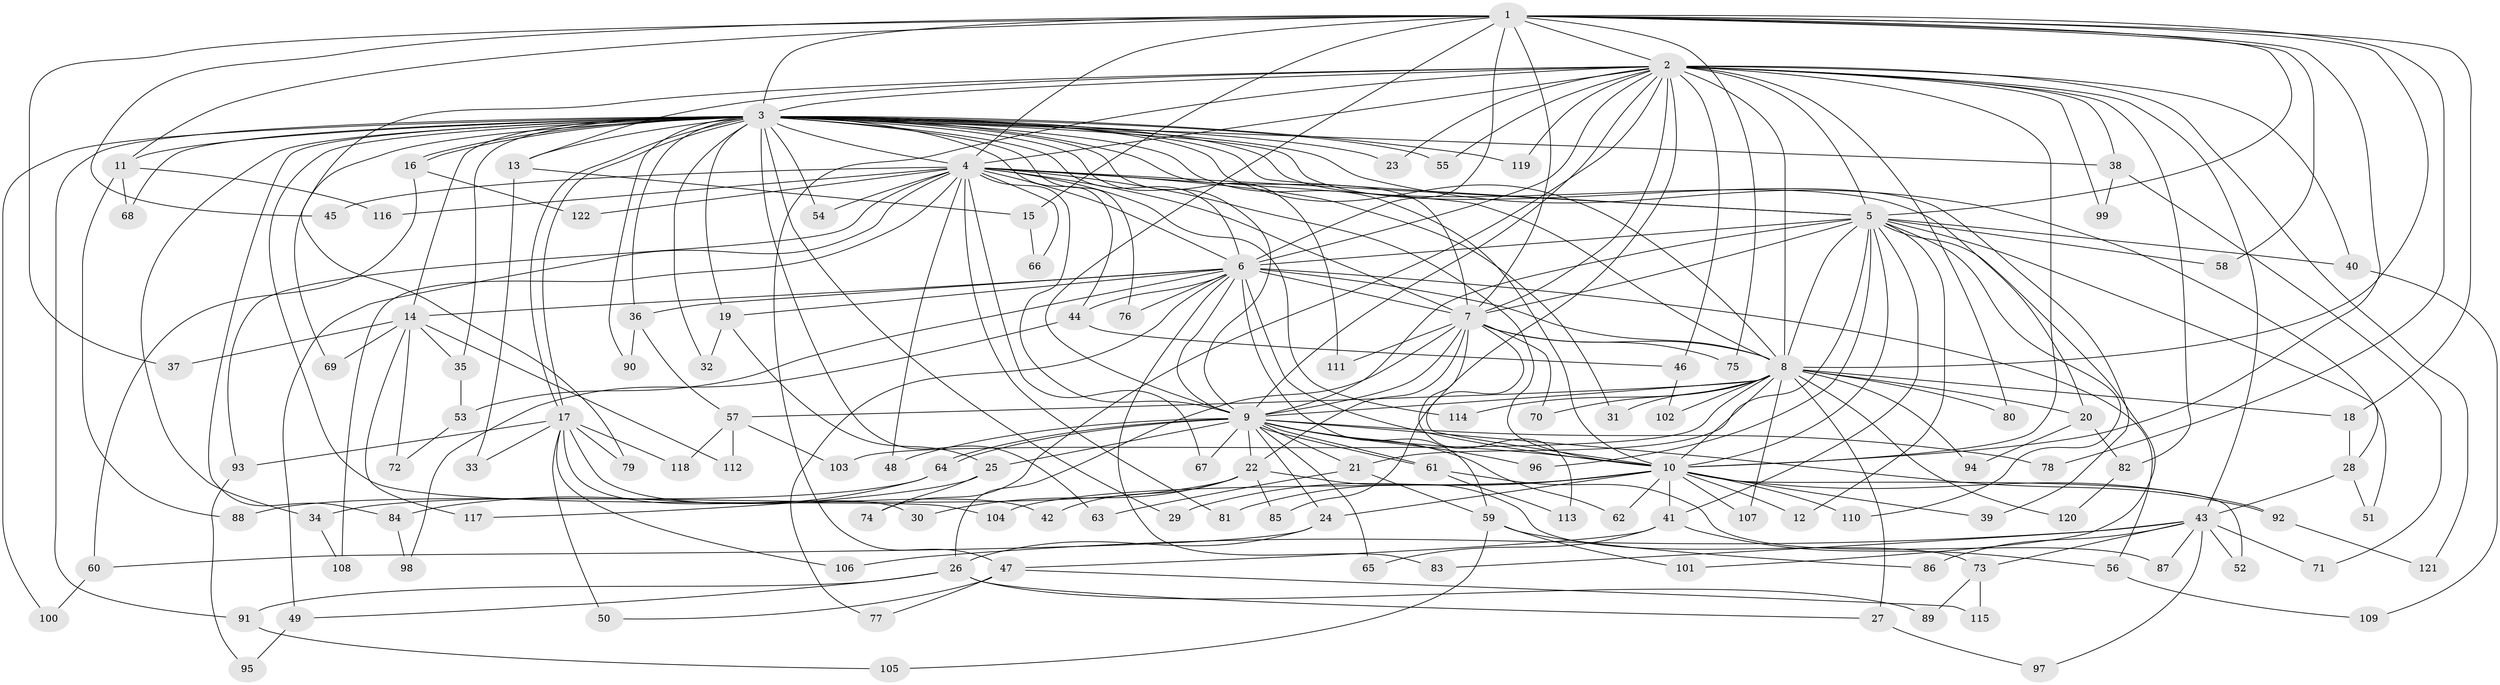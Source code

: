 // coarse degree distribution, {18: 0.010416666666666666, 23: 0.010416666666666666, 36: 0.010416666666666666, 21: 0.010416666666666666, 26: 0.010416666666666666, 19: 0.020833333333333332, 13: 0.010416666666666666, 22: 0.010416666666666666, 4: 0.10416666666666667, 8: 0.010416666666666666, 3: 0.125, 5: 0.052083333333333336, 10: 0.020833333333333332, 7: 0.020833333333333332, 2: 0.5625, 6: 0.010416666666666666}
// Generated by graph-tools (version 1.1) at 2025/51/02/27/25 19:51:46]
// undirected, 122 vertices, 269 edges
graph export_dot {
graph [start="1"]
  node [color=gray90,style=filled];
  1;
  2;
  3;
  4;
  5;
  6;
  7;
  8;
  9;
  10;
  11;
  12;
  13;
  14;
  15;
  16;
  17;
  18;
  19;
  20;
  21;
  22;
  23;
  24;
  25;
  26;
  27;
  28;
  29;
  30;
  31;
  32;
  33;
  34;
  35;
  36;
  37;
  38;
  39;
  40;
  41;
  42;
  43;
  44;
  45;
  46;
  47;
  48;
  49;
  50;
  51;
  52;
  53;
  54;
  55;
  56;
  57;
  58;
  59;
  60;
  61;
  62;
  63;
  64;
  65;
  66;
  67;
  68;
  69;
  70;
  71;
  72;
  73;
  74;
  75;
  76;
  77;
  78;
  79;
  80;
  81;
  82;
  83;
  84;
  85;
  86;
  87;
  88;
  89;
  90;
  91;
  92;
  93;
  94;
  95;
  96;
  97;
  98;
  99;
  100;
  101;
  102;
  103;
  104;
  105;
  106;
  107;
  108;
  109;
  110;
  111;
  112;
  113;
  114;
  115;
  116;
  117;
  118;
  119;
  120;
  121;
  122;
  1 -- 2;
  1 -- 3;
  1 -- 4;
  1 -- 5;
  1 -- 6;
  1 -- 7;
  1 -- 8;
  1 -- 9;
  1 -- 10;
  1 -- 11;
  1 -- 15;
  1 -- 18;
  1 -- 37;
  1 -- 45;
  1 -- 58;
  1 -- 75;
  1 -- 78;
  2 -- 3;
  2 -- 4;
  2 -- 5;
  2 -- 6;
  2 -- 7;
  2 -- 8;
  2 -- 9;
  2 -- 10;
  2 -- 13;
  2 -- 23;
  2 -- 38;
  2 -- 40;
  2 -- 43;
  2 -- 46;
  2 -- 47;
  2 -- 55;
  2 -- 74;
  2 -- 79;
  2 -- 80;
  2 -- 82;
  2 -- 85;
  2 -- 99;
  2 -- 119;
  2 -- 121;
  3 -- 4;
  3 -- 5;
  3 -- 6;
  3 -- 7;
  3 -- 8;
  3 -- 9;
  3 -- 10;
  3 -- 11;
  3 -- 13;
  3 -- 14;
  3 -- 16;
  3 -- 16;
  3 -- 17;
  3 -- 17;
  3 -- 19;
  3 -- 20;
  3 -- 23;
  3 -- 28;
  3 -- 29;
  3 -- 32;
  3 -- 34;
  3 -- 35;
  3 -- 36;
  3 -- 38;
  3 -- 39;
  3 -- 44;
  3 -- 54;
  3 -- 55;
  3 -- 63;
  3 -- 68;
  3 -- 69;
  3 -- 76;
  3 -- 84;
  3 -- 90;
  3 -- 91;
  3 -- 100;
  3 -- 104;
  3 -- 111;
  3 -- 119;
  4 -- 5;
  4 -- 6;
  4 -- 7;
  4 -- 8;
  4 -- 9;
  4 -- 10;
  4 -- 31;
  4 -- 45;
  4 -- 48;
  4 -- 49;
  4 -- 54;
  4 -- 66;
  4 -- 67;
  4 -- 81;
  4 -- 93;
  4 -- 108;
  4 -- 114;
  4 -- 116;
  4 -- 122;
  5 -- 6;
  5 -- 7;
  5 -- 8;
  5 -- 9;
  5 -- 10;
  5 -- 12;
  5 -- 21;
  5 -- 40;
  5 -- 41;
  5 -- 51;
  5 -- 58;
  5 -- 96;
  5 -- 101;
  5 -- 110;
  6 -- 7;
  6 -- 8;
  6 -- 9;
  6 -- 10;
  6 -- 14;
  6 -- 19;
  6 -- 36;
  6 -- 44;
  6 -- 53;
  6 -- 56;
  6 -- 59;
  6 -- 76;
  6 -- 77;
  6 -- 83;
  7 -- 8;
  7 -- 9;
  7 -- 10;
  7 -- 22;
  7 -- 26;
  7 -- 70;
  7 -- 75;
  7 -- 111;
  7 -- 113;
  8 -- 9;
  8 -- 10;
  8 -- 18;
  8 -- 20;
  8 -- 27;
  8 -- 31;
  8 -- 57;
  8 -- 70;
  8 -- 80;
  8 -- 94;
  8 -- 102;
  8 -- 103;
  8 -- 107;
  8 -- 114;
  8 -- 120;
  9 -- 10;
  9 -- 21;
  9 -- 22;
  9 -- 24;
  9 -- 25;
  9 -- 48;
  9 -- 61;
  9 -- 61;
  9 -- 62;
  9 -- 64;
  9 -- 64;
  9 -- 65;
  9 -- 67;
  9 -- 78;
  9 -- 92;
  9 -- 96;
  10 -- 12;
  10 -- 24;
  10 -- 29;
  10 -- 39;
  10 -- 41;
  10 -- 52;
  10 -- 62;
  10 -- 81;
  10 -- 92;
  10 -- 104;
  10 -- 107;
  10 -- 110;
  11 -- 68;
  11 -- 88;
  11 -- 116;
  13 -- 15;
  13 -- 33;
  14 -- 35;
  14 -- 37;
  14 -- 69;
  14 -- 72;
  14 -- 112;
  14 -- 117;
  15 -- 66;
  16 -- 60;
  16 -- 122;
  17 -- 30;
  17 -- 33;
  17 -- 42;
  17 -- 50;
  17 -- 79;
  17 -- 93;
  17 -- 106;
  17 -- 118;
  18 -- 28;
  19 -- 25;
  19 -- 32;
  20 -- 82;
  20 -- 94;
  21 -- 59;
  21 -- 63;
  22 -- 30;
  22 -- 34;
  22 -- 42;
  22 -- 73;
  22 -- 85;
  24 -- 26;
  24 -- 60;
  25 -- 74;
  25 -- 117;
  26 -- 27;
  26 -- 49;
  26 -- 89;
  26 -- 91;
  27 -- 97;
  28 -- 43;
  28 -- 51;
  34 -- 108;
  35 -- 53;
  36 -- 57;
  36 -- 90;
  38 -- 71;
  38 -- 99;
  40 -- 109;
  41 -- 47;
  41 -- 56;
  41 -- 65;
  43 -- 52;
  43 -- 71;
  43 -- 73;
  43 -- 83;
  43 -- 86;
  43 -- 87;
  43 -- 97;
  43 -- 106;
  44 -- 46;
  44 -- 98;
  46 -- 102;
  47 -- 50;
  47 -- 77;
  47 -- 115;
  49 -- 95;
  53 -- 72;
  56 -- 109;
  57 -- 103;
  57 -- 112;
  57 -- 118;
  59 -- 86;
  59 -- 101;
  59 -- 105;
  60 -- 100;
  61 -- 87;
  61 -- 113;
  64 -- 84;
  64 -- 88;
  73 -- 89;
  73 -- 115;
  82 -- 120;
  84 -- 98;
  91 -- 105;
  92 -- 121;
  93 -- 95;
}
